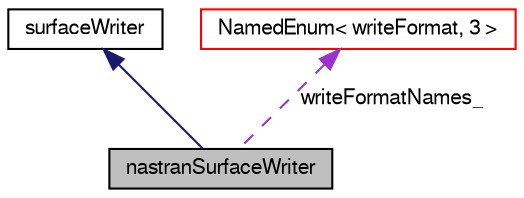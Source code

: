 digraph "nastranSurfaceWriter"
{
  bgcolor="transparent";
  edge [fontname="FreeSans",fontsize="10",labelfontname="FreeSans",labelfontsize="10"];
  node [fontname="FreeSans",fontsize="10",shape=record];
  Node2 [label="nastranSurfaceWriter",height=0.2,width=0.4,color="black", fillcolor="grey75", style="filled", fontcolor="black"];
  Node3 -> Node2 [dir="back",color="midnightblue",fontsize="10",style="solid",fontname="FreeSans"];
  Node3 [label="surfaceWriter",height=0.2,width=0.4,color="black",URL="$a29462.html",tooltip="Base class for surface writers. "];
  Node4 -> Node2 [dir="back",color="darkorchid3",fontsize="10",style="dashed",label=" writeFormatNames_" ,fontname="FreeSans"];
  Node4 [label="NamedEnum\< writeFormat, 3 \>",height=0.2,width=0.4,color="red",URL="$a25998.html"];
}
